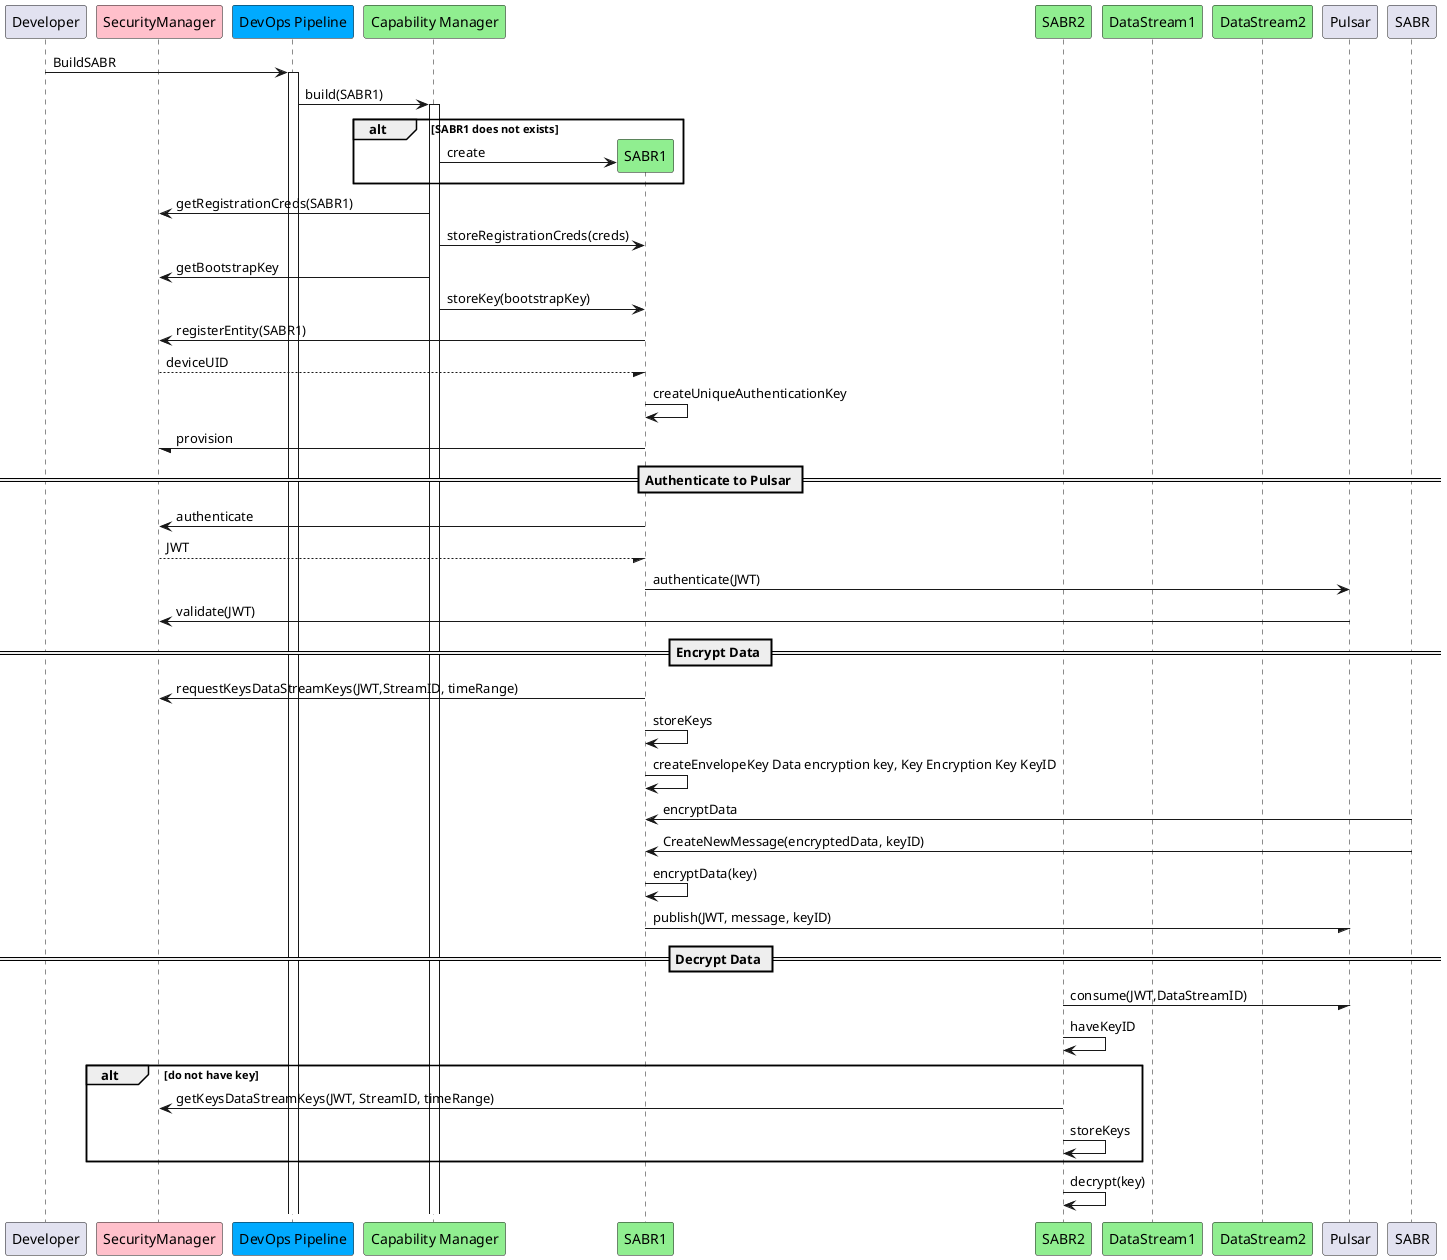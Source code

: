@startuml
participant "Developer"
participant "SecurityManager" #pink
participant "DevOps Pipeline" as DevOps #00aaff
participant "Capability Manager" as CM #lightgreen
participant "SABR1" #lightgreen
participant "SABR2" #lightgreen
participant "DataStream1" #lightgreen
participant "DataStream2" #lightgreen

Developer -> DevOps : BuildSABR
activate DevOps
DevOps -> CM : build(SABR1)
alt SABR1 does not exists
activate CM
CM -> SABR1 ** : create
end
CM -> SecurityManager : getRegistrationCreds(SABR1)
CM -> SABR1 : storeRegistrationCreds(creds)
CM -> SecurityManager : getBootstrapKey
CM -> SABR1 : storeKey(bootstrapKey)

SABR1 -> SecurityManager : registerEntity(SABR1)
SecurityManager --/ SABR1 : deviceUID
SABR1 -> SABR1 : createUniqueAuthenticationKey
SABR1 -/ SecurityManager: provision

== Authenticate to Pulsar ==

SABR1 -> SecurityManager : authenticate
SecurityManager --/ SABR1 : JWT
SABR1 -> Pulsar : authenticate(JWT)
Pulsar -> SecurityManager : validate(JWT)

== Encrypt Data ==

SABR1 -> SecurityManager : requestKeysDataStreamKeys(JWT,StreamID, timeRange)
SABR1 -> SABR1 : storeKeys
SABR1 -> SABR1 : createEnvelopeKey Data encryption key, Key Encryption Key KeyID
SABR -> SABR1 : encryptData
SABR -> SABR1 : CreateNewMessage(encryptedData, keyID)
SABR1 -> SABR1 : encryptData(key)
SABR1 -/ Pulsar : publish(JWT, message, keyID)

== Decrypt Data ==

SABR2 -/ Pulsar : consume(JWT,DataStreamID)
SABR2 -> SABR2 : haveKeyID
alt do not have key
SABR2 -> SecurityManager: getKeysDataStreamKeys(JWT, StreamID, timeRange)
SABR2 -> SABR2 : storeKeys
end
SABR2 -> SABR2 : decrypt(key)

@enduml

